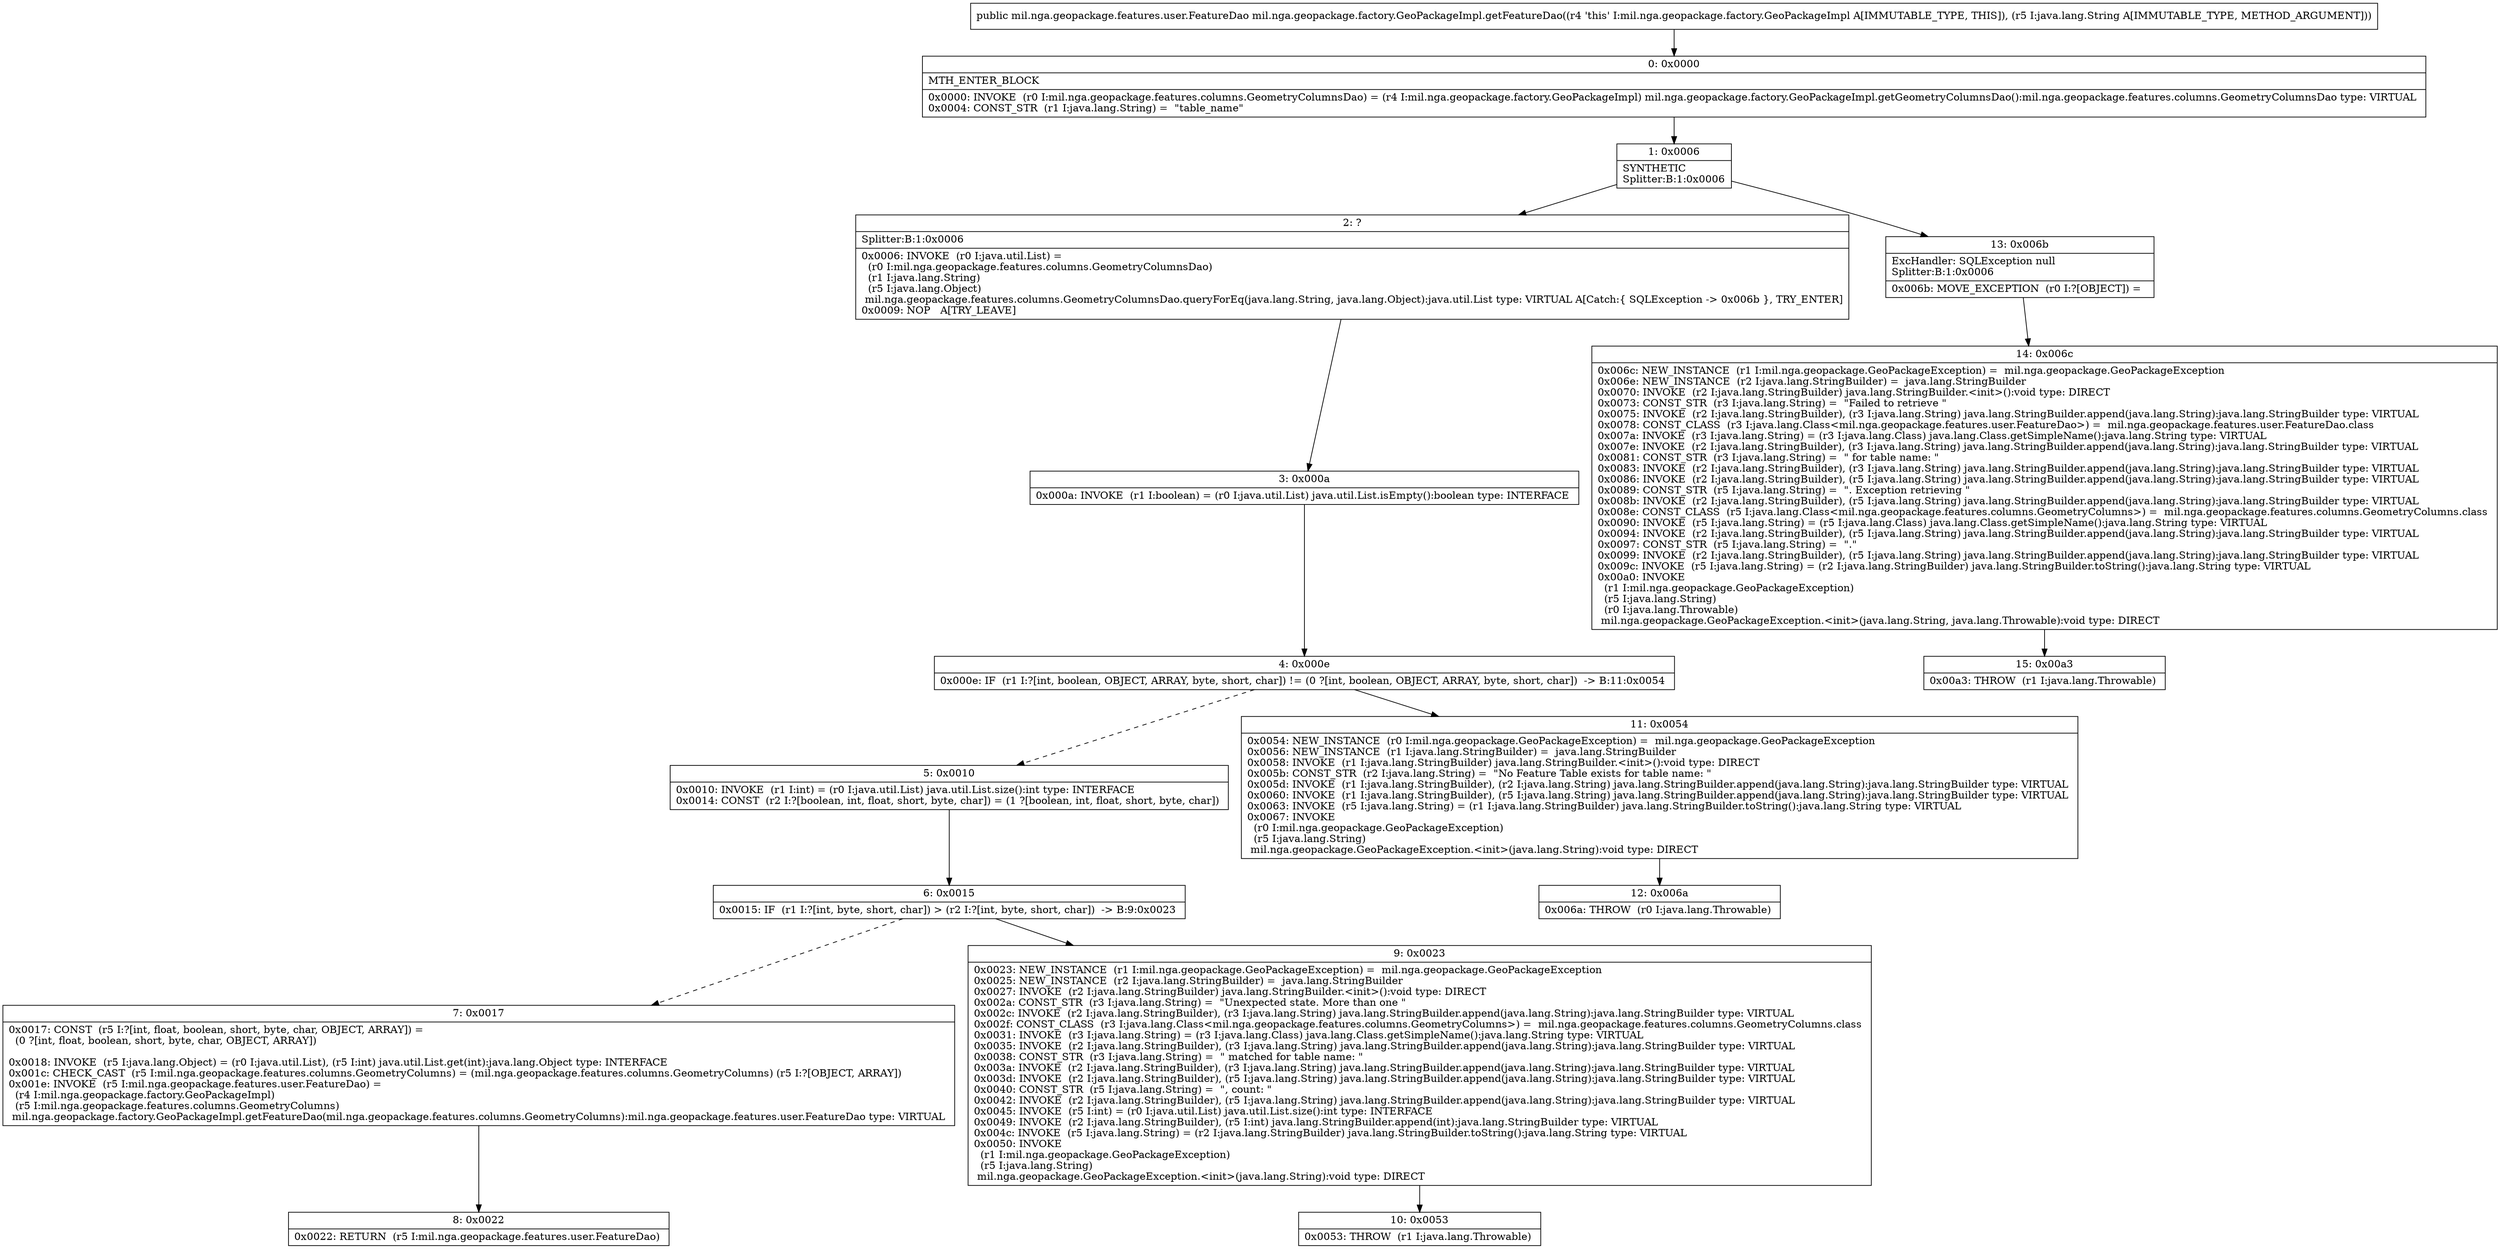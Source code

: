 digraph "CFG formil.nga.geopackage.factory.GeoPackageImpl.getFeatureDao(Ljava\/lang\/String;)Lmil\/nga\/geopackage\/features\/user\/FeatureDao;" {
Node_0 [shape=record,label="{0\:\ 0x0000|MTH_ENTER_BLOCK\l|0x0000: INVOKE  (r0 I:mil.nga.geopackage.features.columns.GeometryColumnsDao) = (r4 I:mil.nga.geopackage.factory.GeoPackageImpl) mil.nga.geopackage.factory.GeoPackageImpl.getGeometryColumnsDao():mil.nga.geopackage.features.columns.GeometryColumnsDao type: VIRTUAL \l0x0004: CONST_STR  (r1 I:java.lang.String) =  \"table_name\" \l}"];
Node_1 [shape=record,label="{1\:\ 0x0006|SYNTHETIC\lSplitter:B:1:0x0006\l}"];
Node_2 [shape=record,label="{2\:\ ?|Splitter:B:1:0x0006\l|0x0006: INVOKE  (r0 I:java.util.List) = \l  (r0 I:mil.nga.geopackage.features.columns.GeometryColumnsDao)\l  (r1 I:java.lang.String)\l  (r5 I:java.lang.Object)\l mil.nga.geopackage.features.columns.GeometryColumnsDao.queryForEq(java.lang.String, java.lang.Object):java.util.List type: VIRTUAL A[Catch:\{ SQLException \-\> 0x006b \}, TRY_ENTER]\l0x0009: NOP   A[TRY_LEAVE]\l}"];
Node_3 [shape=record,label="{3\:\ 0x000a|0x000a: INVOKE  (r1 I:boolean) = (r0 I:java.util.List) java.util.List.isEmpty():boolean type: INTERFACE \l}"];
Node_4 [shape=record,label="{4\:\ 0x000e|0x000e: IF  (r1 I:?[int, boolean, OBJECT, ARRAY, byte, short, char]) != (0 ?[int, boolean, OBJECT, ARRAY, byte, short, char])  \-\> B:11:0x0054 \l}"];
Node_5 [shape=record,label="{5\:\ 0x0010|0x0010: INVOKE  (r1 I:int) = (r0 I:java.util.List) java.util.List.size():int type: INTERFACE \l0x0014: CONST  (r2 I:?[boolean, int, float, short, byte, char]) = (1 ?[boolean, int, float, short, byte, char]) \l}"];
Node_6 [shape=record,label="{6\:\ 0x0015|0x0015: IF  (r1 I:?[int, byte, short, char]) \> (r2 I:?[int, byte, short, char])  \-\> B:9:0x0023 \l}"];
Node_7 [shape=record,label="{7\:\ 0x0017|0x0017: CONST  (r5 I:?[int, float, boolean, short, byte, char, OBJECT, ARRAY]) = \l  (0 ?[int, float, boolean, short, byte, char, OBJECT, ARRAY])\l \l0x0018: INVOKE  (r5 I:java.lang.Object) = (r0 I:java.util.List), (r5 I:int) java.util.List.get(int):java.lang.Object type: INTERFACE \l0x001c: CHECK_CAST  (r5 I:mil.nga.geopackage.features.columns.GeometryColumns) = (mil.nga.geopackage.features.columns.GeometryColumns) (r5 I:?[OBJECT, ARRAY]) \l0x001e: INVOKE  (r5 I:mil.nga.geopackage.features.user.FeatureDao) = \l  (r4 I:mil.nga.geopackage.factory.GeoPackageImpl)\l  (r5 I:mil.nga.geopackage.features.columns.GeometryColumns)\l mil.nga.geopackage.factory.GeoPackageImpl.getFeatureDao(mil.nga.geopackage.features.columns.GeometryColumns):mil.nga.geopackage.features.user.FeatureDao type: VIRTUAL \l}"];
Node_8 [shape=record,label="{8\:\ 0x0022|0x0022: RETURN  (r5 I:mil.nga.geopackage.features.user.FeatureDao) \l}"];
Node_9 [shape=record,label="{9\:\ 0x0023|0x0023: NEW_INSTANCE  (r1 I:mil.nga.geopackage.GeoPackageException) =  mil.nga.geopackage.GeoPackageException \l0x0025: NEW_INSTANCE  (r2 I:java.lang.StringBuilder) =  java.lang.StringBuilder \l0x0027: INVOKE  (r2 I:java.lang.StringBuilder) java.lang.StringBuilder.\<init\>():void type: DIRECT \l0x002a: CONST_STR  (r3 I:java.lang.String) =  \"Unexpected state. More than one \" \l0x002c: INVOKE  (r2 I:java.lang.StringBuilder), (r3 I:java.lang.String) java.lang.StringBuilder.append(java.lang.String):java.lang.StringBuilder type: VIRTUAL \l0x002f: CONST_CLASS  (r3 I:java.lang.Class\<mil.nga.geopackage.features.columns.GeometryColumns\>) =  mil.nga.geopackage.features.columns.GeometryColumns.class \l0x0031: INVOKE  (r3 I:java.lang.String) = (r3 I:java.lang.Class) java.lang.Class.getSimpleName():java.lang.String type: VIRTUAL \l0x0035: INVOKE  (r2 I:java.lang.StringBuilder), (r3 I:java.lang.String) java.lang.StringBuilder.append(java.lang.String):java.lang.StringBuilder type: VIRTUAL \l0x0038: CONST_STR  (r3 I:java.lang.String) =  \" matched for table name: \" \l0x003a: INVOKE  (r2 I:java.lang.StringBuilder), (r3 I:java.lang.String) java.lang.StringBuilder.append(java.lang.String):java.lang.StringBuilder type: VIRTUAL \l0x003d: INVOKE  (r2 I:java.lang.StringBuilder), (r5 I:java.lang.String) java.lang.StringBuilder.append(java.lang.String):java.lang.StringBuilder type: VIRTUAL \l0x0040: CONST_STR  (r5 I:java.lang.String) =  \", count: \" \l0x0042: INVOKE  (r2 I:java.lang.StringBuilder), (r5 I:java.lang.String) java.lang.StringBuilder.append(java.lang.String):java.lang.StringBuilder type: VIRTUAL \l0x0045: INVOKE  (r5 I:int) = (r0 I:java.util.List) java.util.List.size():int type: INTERFACE \l0x0049: INVOKE  (r2 I:java.lang.StringBuilder), (r5 I:int) java.lang.StringBuilder.append(int):java.lang.StringBuilder type: VIRTUAL \l0x004c: INVOKE  (r5 I:java.lang.String) = (r2 I:java.lang.StringBuilder) java.lang.StringBuilder.toString():java.lang.String type: VIRTUAL \l0x0050: INVOKE  \l  (r1 I:mil.nga.geopackage.GeoPackageException)\l  (r5 I:java.lang.String)\l mil.nga.geopackage.GeoPackageException.\<init\>(java.lang.String):void type: DIRECT \l}"];
Node_10 [shape=record,label="{10\:\ 0x0053|0x0053: THROW  (r1 I:java.lang.Throwable) \l}"];
Node_11 [shape=record,label="{11\:\ 0x0054|0x0054: NEW_INSTANCE  (r0 I:mil.nga.geopackage.GeoPackageException) =  mil.nga.geopackage.GeoPackageException \l0x0056: NEW_INSTANCE  (r1 I:java.lang.StringBuilder) =  java.lang.StringBuilder \l0x0058: INVOKE  (r1 I:java.lang.StringBuilder) java.lang.StringBuilder.\<init\>():void type: DIRECT \l0x005b: CONST_STR  (r2 I:java.lang.String) =  \"No Feature Table exists for table name: \" \l0x005d: INVOKE  (r1 I:java.lang.StringBuilder), (r2 I:java.lang.String) java.lang.StringBuilder.append(java.lang.String):java.lang.StringBuilder type: VIRTUAL \l0x0060: INVOKE  (r1 I:java.lang.StringBuilder), (r5 I:java.lang.String) java.lang.StringBuilder.append(java.lang.String):java.lang.StringBuilder type: VIRTUAL \l0x0063: INVOKE  (r5 I:java.lang.String) = (r1 I:java.lang.StringBuilder) java.lang.StringBuilder.toString():java.lang.String type: VIRTUAL \l0x0067: INVOKE  \l  (r0 I:mil.nga.geopackage.GeoPackageException)\l  (r5 I:java.lang.String)\l mil.nga.geopackage.GeoPackageException.\<init\>(java.lang.String):void type: DIRECT \l}"];
Node_12 [shape=record,label="{12\:\ 0x006a|0x006a: THROW  (r0 I:java.lang.Throwable) \l}"];
Node_13 [shape=record,label="{13\:\ 0x006b|ExcHandler: SQLException null\lSplitter:B:1:0x0006\l|0x006b: MOVE_EXCEPTION  (r0 I:?[OBJECT]) =  \l}"];
Node_14 [shape=record,label="{14\:\ 0x006c|0x006c: NEW_INSTANCE  (r1 I:mil.nga.geopackage.GeoPackageException) =  mil.nga.geopackage.GeoPackageException \l0x006e: NEW_INSTANCE  (r2 I:java.lang.StringBuilder) =  java.lang.StringBuilder \l0x0070: INVOKE  (r2 I:java.lang.StringBuilder) java.lang.StringBuilder.\<init\>():void type: DIRECT \l0x0073: CONST_STR  (r3 I:java.lang.String) =  \"Failed to retrieve \" \l0x0075: INVOKE  (r2 I:java.lang.StringBuilder), (r3 I:java.lang.String) java.lang.StringBuilder.append(java.lang.String):java.lang.StringBuilder type: VIRTUAL \l0x0078: CONST_CLASS  (r3 I:java.lang.Class\<mil.nga.geopackage.features.user.FeatureDao\>) =  mil.nga.geopackage.features.user.FeatureDao.class \l0x007a: INVOKE  (r3 I:java.lang.String) = (r3 I:java.lang.Class) java.lang.Class.getSimpleName():java.lang.String type: VIRTUAL \l0x007e: INVOKE  (r2 I:java.lang.StringBuilder), (r3 I:java.lang.String) java.lang.StringBuilder.append(java.lang.String):java.lang.StringBuilder type: VIRTUAL \l0x0081: CONST_STR  (r3 I:java.lang.String) =  \" for table name: \" \l0x0083: INVOKE  (r2 I:java.lang.StringBuilder), (r3 I:java.lang.String) java.lang.StringBuilder.append(java.lang.String):java.lang.StringBuilder type: VIRTUAL \l0x0086: INVOKE  (r2 I:java.lang.StringBuilder), (r5 I:java.lang.String) java.lang.StringBuilder.append(java.lang.String):java.lang.StringBuilder type: VIRTUAL \l0x0089: CONST_STR  (r5 I:java.lang.String) =  \". Exception retrieving \" \l0x008b: INVOKE  (r2 I:java.lang.StringBuilder), (r5 I:java.lang.String) java.lang.StringBuilder.append(java.lang.String):java.lang.StringBuilder type: VIRTUAL \l0x008e: CONST_CLASS  (r5 I:java.lang.Class\<mil.nga.geopackage.features.columns.GeometryColumns\>) =  mil.nga.geopackage.features.columns.GeometryColumns.class \l0x0090: INVOKE  (r5 I:java.lang.String) = (r5 I:java.lang.Class) java.lang.Class.getSimpleName():java.lang.String type: VIRTUAL \l0x0094: INVOKE  (r2 I:java.lang.StringBuilder), (r5 I:java.lang.String) java.lang.StringBuilder.append(java.lang.String):java.lang.StringBuilder type: VIRTUAL \l0x0097: CONST_STR  (r5 I:java.lang.String) =  \".\" \l0x0099: INVOKE  (r2 I:java.lang.StringBuilder), (r5 I:java.lang.String) java.lang.StringBuilder.append(java.lang.String):java.lang.StringBuilder type: VIRTUAL \l0x009c: INVOKE  (r5 I:java.lang.String) = (r2 I:java.lang.StringBuilder) java.lang.StringBuilder.toString():java.lang.String type: VIRTUAL \l0x00a0: INVOKE  \l  (r1 I:mil.nga.geopackage.GeoPackageException)\l  (r5 I:java.lang.String)\l  (r0 I:java.lang.Throwable)\l mil.nga.geopackage.GeoPackageException.\<init\>(java.lang.String, java.lang.Throwable):void type: DIRECT \l}"];
Node_15 [shape=record,label="{15\:\ 0x00a3|0x00a3: THROW  (r1 I:java.lang.Throwable) \l}"];
MethodNode[shape=record,label="{public mil.nga.geopackage.features.user.FeatureDao mil.nga.geopackage.factory.GeoPackageImpl.getFeatureDao((r4 'this' I:mil.nga.geopackage.factory.GeoPackageImpl A[IMMUTABLE_TYPE, THIS]), (r5 I:java.lang.String A[IMMUTABLE_TYPE, METHOD_ARGUMENT])) }"];
MethodNode -> Node_0;
Node_0 -> Node_1;
Node_1 -> Node_2;
Node_1 -> Node_13;
Node_2 -> Node_3;
Node_3 -> Node_4;
Node_4 -> Node_5[style=dashed];
Node_4 -> Node_11;
Node_5 -> Node_6;
Node_6 -> Node_7[style=dashed];
Node_6 -> Node_9;
Node_7 -> Node_8;
Node_9 -> Node_10;
Node_11 -> Node_12;
Node_13 -> Node_14;
Node_14 -> Node_15;
}

